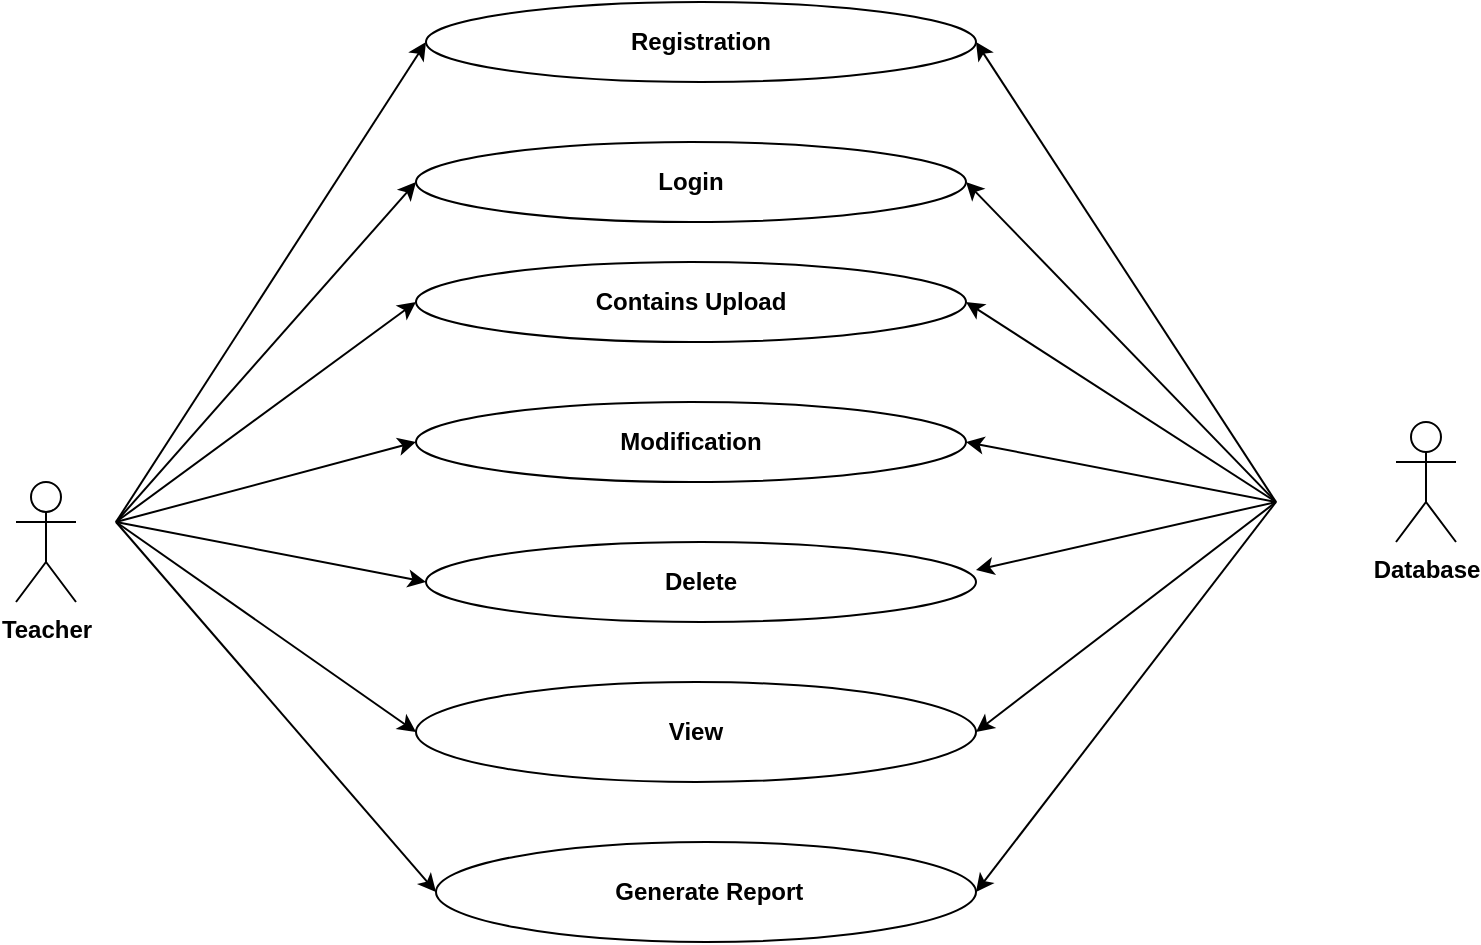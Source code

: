 <mxfile version="12.6.6" type="device"><diagram id="rtsJvBGKyUQ2630fIP51" name="Page-1"><mxGraphModel dx="854" dy="419" grid="1" gridSize="10" guides="1" tooltips="1" connect="1" arrows="1" fold="1" page="1" pageScale="1" pageWidth="850" pageHeight="1100" math="0" shadow="0"><root><mxCell id="0"/><mxCell id="1" parent="0"/><mxCell id="B5RHa3B9Hlp2tbQJ64Rt-2" value="&lt;b&gt;Registration&lt;/b&gt;" style="ellipse;whiteSpace=wrap;html=1;" vertex="1" parent="1"><mxGeometry x="255" y="80" width="275" height="40" as="geometry"/></mxCell><mxCell id="B5RHa3B9Hlp2tbQJ64Rt-5" value="&lt;b&gt;View&lt;/b&gt;" style="ellipse;whiteSpace=wrap;html=1;" vertex="1" parent="1"><mxGeometry x="250" y="420" width="280" height="50" as="geometry"/></mxCell><mxCell id="B5RHa3B9Hlp2tbQJ64Rt-6" value="&lt;b&gt;Login&lt;/b&gt;" style="ellipse;whiteSpace=wrap;html=1;" vertex="1" parent="1"><mxGeometry x="250" y="150" width="275" height="40" as="geometry"/></mxCell><mxCell id="B5RHa3B9Hlp2tbQJ64Rt-7" value="&lt;b&gt;Contains Upload&lt;/b&gt;" style="ellipse;whiteSpace=wrap;html=1;" vertex="1" parent="1"><mxGeometry x="250" y="210" width="275" height="40" as="geometry"/></mxCell><mxCell id="B5RHa3B9Hlp2tbQJ64Rt-8" value="&lt;b&gt;Modification&lt;/b&gt;" style="ellipse;whiteSpace=wrap;html=1;" vertex="1" parent="1"><mxGeometry x="250" y="280" width="275" height="40" as="geometry"/></mxCell><mxCell id="B5RHa3B9Hlp2tbQJ64Rt-9" value="&lt;b&gt;Delete&lt;/b&gt;" style="ellipse;whiteSpace=wrap;html=1;" vertex="1" parent="1"><mxGeometry x="255" y="350" width="275" height="40" as="geometry"/></mxCell><mxCell id="B5RHa3B9Hlp2tbQJ64Rt-10" value="&lt;b&gt;Teacher&lt;/b&gt;" style="shape=umlActor;verticalLabelPosition=bottom;labelBackgroundColor=#ffffff;verticalAlign=top;html=1;outlineConnect=0;" vertex="1" parent="1"><mxGeometry x="50" y="320" width="30" height="60" as="geometry"/></mxCell><mxCell id="B5RHa3B9Hlp2tbQJ64Rt-14" value="&lt;b&gt;Database&lt;/b&gt;" style="shape=umlActor;verticalLabelPosition=bottom;labelBackgroundColor=#ffffff;verticalAlign=top;html=1;outlineConnect=0;" vertex="1" parent="1"><mxGeometry x="740" y="290" width="30" height="60" as="geometry"/></mxCell><mxCell id="B5RHa3B9Hlp2tbQJ64Rt-18" value="&lt;b&gt;&amp;nbsp;Generate Report&lt;/b&gt;" style="ellipse;whiteSpace=wrap;html=1;" vertex="1" parent="1"><mxGeometry x="260" y="500" width="270" height="50" as="geometry"/></mxCell><mxCell id="B5RHa3B9Hlp2tbQJ64Rt-19" value="" style="endArrow=classic;html=1;entryX=0;entryY=0.5;entryDx=0;entryDy=0;" edge="1" parent="1" target="B5RHa3B9Hlp2tbQJ64Rt-2"><mxGeometry width="50" height="50" relative="1" as="geometry"><mxPoint x="100" y="340" as="sourcePoint"/><mxPoint x="160" y="320" as="targetPoint"/></mxGeometry></mxCell><mxCell id="B5RHa3B9Hlp2tbQJ64Rt-20" value="" style="endArrow=classic;html=1;entryX=0;entryY=0.5;entryDx=0;entryDy=0;" edge="1" parent="1" target="B5RHa3B9Hlp2tbQJ64Rt-6"><mxGeometry width="50" height="50" relative="1" as="geometry"><mxPoint x="100" y="340" as="sourcePoint"/><mxPoint x="265" y="110" as="targetPoint"/></mxGeometry></mxCell><mxCell id="B5RHa3B9Hlp2tbQJ64Rt-21" value="" style="endArrow=classic;html=1;entryX=0;entryY=0.5;entryDx=0;entryDy=0;" edge="1" parent="1" target="B5RHa3B9Hlp2tbQJ64Rt-7"><mxGeometry width="50" height="50" relative="1" as="geometry"><mxPoint x="100" y="340" as="sourcePoint"/><mxPoint x="275" y="120" as="targetPoint"/></mxGeometry></mxCell><mxCell id="B5RHa3B9Hlp2tbQJ64Rt-22" value="" style="endArrow=classic;html=1;entryX=0;entryY=0.5;entryDx=0;entryDy=0;" edge="1" parent="1" target="B5RHa3B9Hlp2tbQJ64Rt-18"><mxGeometry width="50" height="50" relative="1" as="geometry"><mxPoint x="100" y="340" as="sourcePoint"/><mxPoint x="285" y="130" as="targetPoint"/></mxGeometry></mxCell><mxCell id="B5RHa3B9Hlp2tbQJ64Rt-23" value="" style="endArrow=classic;html=1;entryX=0;entryY=0.5;entryDx=0;entryDy=0;" edge="1" parent="1" target="B5RHa3B9Hlp2tbQJ64Rt-5"><mxGeometry width="50" height="50" relative="1" as="geometry"><mxPoint x="100" y="340" as="sourcePoint"/><mxPoint x="260" y="240" as="targetPoint"/></mxGeometry></mxCell><mxCell id="B5RHa3B9Hlp2tbQJ64Rt-24" value="" style="endArrow=classic;html=1;entryX=0;entryY=0.5;entryDx=0;entryDy=0;" edge="1" parent="1" target="B5RHa3B9Hlp2tbQJ64Rt-9"><mxGeometry width="50" height="50" relative="1" as="geometry"><mxPoint x="100" y="340" as="sourcePoint"/><mxPoint x="270" y="250" as="targetPoint"/></mxGeometry></mxCell><mxCell id="B5RHa3B9Hlp2tbQJ64Rt-27" value="" style="endArrow=classic;html=1;entryX=0;entryY=0.5;entryDx=0;entryDy=0;" edge="1" parent="1" target="B5RHa3B9Hlp2tbQJ64Rt-8"><mxGeometry width="50" height="50" relative="1" as="geometry"><mxPoint x="100" y="340" as="sourcePoint"/><mxPoint x="280" y="260" as="targetPoint"/></mxGeometry></mxCell><mxCell id="B5RHa3B9Hlp2tbQJ64Rt-28" value="" style="endArrow=classic;html=1;entryX=1;entryY=0.5;entryDx=0;entryDy=0;" edge="1" parent="1" target="B5RHa3B9Hlp2tbQJ64Rt-2"><mxGeometry width="50" height="50" relative="1" as="geometry"><mxPoint x="680" y="330" as="sourcePoint"/><mxPoint x="695" y="130" as="targetPoint"/></mxGeometry></mxCell><mxCell id="B5RHa3B9Hlp2tbQJ64Rt-29" value="" style="endArrow=classic;html=1;entryX=1;entryY=0.5;entryDx=0;entryDy=0;" edge="1" parent="1" target="B5RHa3B9Hlp2tbQJ64Rt-6"><mxGeometry width="50" height="50" relative="1" as="geometry"><mxPoint x="680" y="330" as="sourcePoint"/><mxPoint x="705" y="190" as="targetPoint"/></mxGeometry></mxCell><mxCell id="B5RHa3B9Hlp2tbQJ64Rt-30" value="" style="endArrow=classic;html=1;entryX=1;entryY=0.5;entryDx=0;entryDy=0;" edge="1" parent="1" target="B5RHa3B9Hlp2tbQJ64Rt-18"><mxGeometry width="50" height="50" relative="1" as="geometry"><mxPoint x="680" y="330" as="sourcePoint"/><mxPoint x="535" y="180" as="targetPoint"/></mxGeometry></mxCell><mxCell id="B5RHa3B9Hlp2tbQJ64Rt-31" value="" style="endArrow=classic;html=1;entryX=1;entryY=0.5;entryDx=0;entryDy=0;" edge="1" parent="1" target="B5RHa3B9Hlp2tbQJ64Rt-7"><mxGeometry width="50" height="50" relative="1" as="geometry"><mxPoint x="680" y="330" as="sourcePoint"/><mxPoint x="545" y="190" as="targetPoint"/></mxGeometry></mxCell><mxCell id="B5RHa3B9Hlp2tbQJ64Rt-32" value="" style="endArrow=classic;html=1;entryX=1;entryY=0.5;entryDx=0;entryDy=0;" edge="1" parent="1" target="B5RHa3B9Hlp2tbQJ64Rt-8"><mxGeometry width="50" height="50" relative="1" as="geometry"><mxPoint x="680" y="330" as="sourcePoint"/><mxPoint x="555" y="200" as="targetPoint"/></mxGeometry></mxCell><mxCell id="B5RHa3B9Hlp2tbQJ64Rt-33" value="" style="endArrow=classic;html=1;entryX=1;entryY=0.35;entryDx=0;entryDy=0;entryPerimeter=0;" edge="1" parent="1" target="B5RHa3B9Hlp2tbQJ64Rt-9"><mxGeometry width="50" height="50" relative="1" as="geometry"><mxPoint x="680" y="330" as="sourcePoint"/><mxPoint x="565" y="210" as="targetPoint"/></mxGeometry></mxCell><mxCell id="B5RHa3B9Hlp2tbQJ64Rt-34" value="" style="endArrow=classic;html=1;entryX=1;entryY=0.5;entryDx=0;entryDy=0;" edge="1" parent="1" target="B5RHa3B9Hlp2tbQJ64Rt-5"><mxGeometry width="50" height="50" relative="1" as="geometry"><mxPoint x="680" y="330" as="sourcePoint"/><mxPoint x="575" y="220" as="targetPoint"/></mxGeometry></mxCell></root></mxGraphModel></diagram></mxfile>